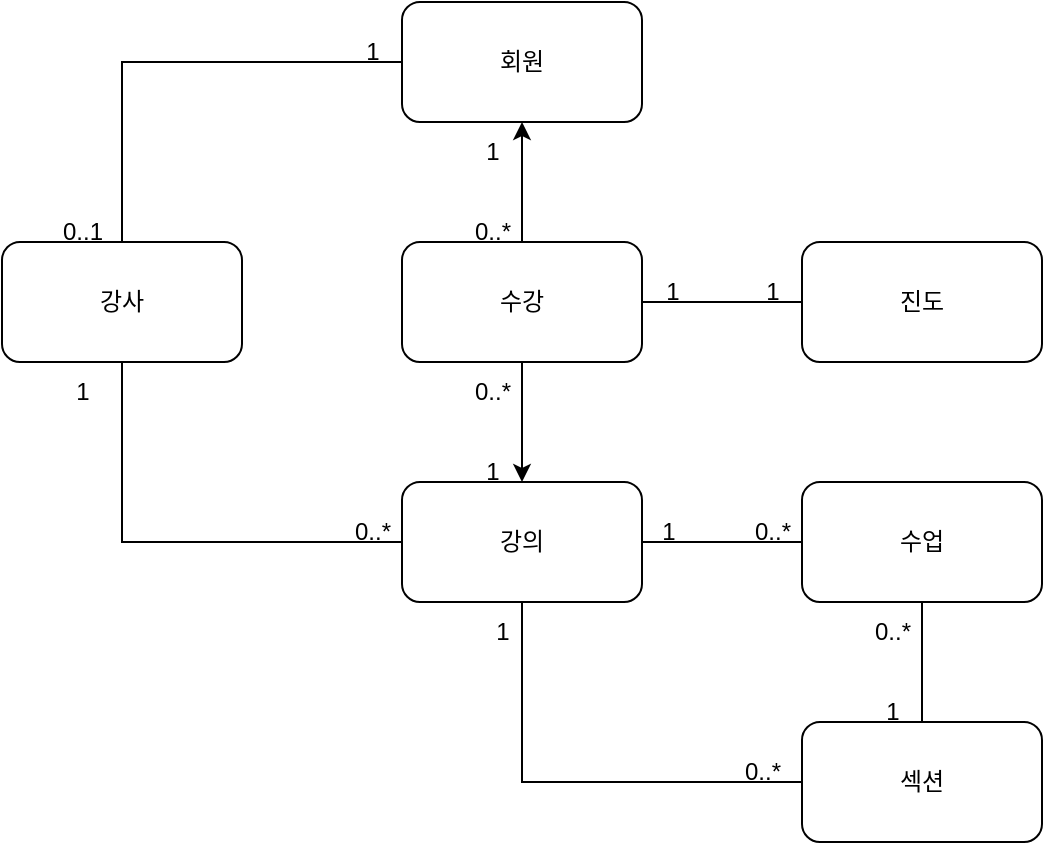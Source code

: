 <mxfile version="27.0.9">
  <diagram name="페이지-1" id="JiT0Db4gEodh2Q3KC9Sa">
    <mxGraphModel dx="1426" dy="1009" grid="0" gridSize="10" guides="1" tooltips="1" connect="1" arrows="1" fold="1" page="1" pageScale="1" pageWidth="827" pageHeight="1169" math="0" shadow="0">
      <root>
        <mxCell id="0" />
        <mxCell id="1" parent="0" />
        <mxCell id="Lsn-hcHkTV1FMxiJ7F5y-9" style="edgeStyle=orthogonalEdgeStyle;rounded=0;orthogonalLoop=1;jettySize=auto;html=1;exitX=0.5;exitY=0;exitDx=0;exitDy=0;entryX=0;entryY=0.5;entryDx=0;entryDy=0;endArrow=none;startFill=0;" edge="1" parent="1" source="CRvCpbC6cZK5c_ytrwtu-1" target="Lsn-hcHkTV1FMxiJ7F5y-2">
          <mxGeometry relative="1" as="geometry" />
        </mxCell>
        <mxCell id="CRvCpbC6cZK5c_ytrwtu-1" value="강사" style="rounded=1;whiteSpace=wrap;html=1;" parent="1" vertex="1">
          <mxGeometry x="120" y="360" width="120" height="60" as="geometry" />
        </mxCell>
        <mxCell id="Lsn-hcHkTV1FMxiJ7F5y-15" style="edgeStyle=orthogonalEdgeStyle;rounded=0;orthogonalLoop=1;jettySize=auto;html=1;exitX=0.5;exitY=0;exitDx=0;exitDy=0;entryX=0.5;entryY=1;entryDx=0;entryDy=0;" edge="1" parent="1" source="Lsn-hcHkTV1FMxiJ7F5y-1" target="Lsn-hcHkTV1FMxiJ7F5y-2">
          <mxGeometry relative="1" as="geometry" />
        </mxCell>
        <mxCell id="Lsn-hcHkTV1FMxiJ7F5y-16" style="edgeStyle=orthogonalEdgeStyle;rounded=0;orthogonalLoop=1;jettySize=auto;html=1;exitX=0.5;exitY=1;exitDx=0;exitDy=0;entryX=0.5;entryY=0;entryDx=0;entryDy=0;" edge="1" parent="1" source="Lsn-hcHkTV1FMxiJ7F5y-1" target="Lsn-hcHkTV1FMxiJ7F5y-3">
          <mxGeometry relative="1" as="geometry" />
        </mxCell>
        <mxCell id="Lsn-hcHkTV1FMxiJ7F5y-1" value="수강" style="rounded=1;whiteSpace=wrap;html=1;" vertex="1" parent="1">
          <mxGeometry x="320" y="360" width="120" height="60" as="geometry" />
        </mxCell>
        <mxCell id="Lsn-hcHkTV1FMxiJ7F5y-2" value="회원" style="rounded=1;whiteSpace=wrap;html=1;" vertex="1" parent="1">
          <mxGeometry x="320" y="240" width="120" height="60" as="geometry" />
        </mxCell>
        <mxCell id="Lsn-hcHkTV1FMxiJ7F5y-3" value="강의" style="rounded=1;whiteSpace=wrap;html=1;" vertex="1" parent="1">
          <mxGeometry x="320" y="480" width="120" height="60" as="geometry" />
        </mxCell>
        <mxCell id="Lsn-hcHkTV1FMxiJ7F5y-4" value="진도" style="rounded=1;whiteSpace=wrap;html=1;" vertex="1" parent="1">
          <mxGeometry x="520" y="360" width="120" height="60" as="geometry" />
        </mxCell>
        <mxCell id="Lsn-hcHkTV1FMxiJ7F5y-6" value="수업" style="rounded=1;whiteSpace=wrap;html=1;" vertex="1" parent="1">
          <mxGeometry x="520" y="480" width="120" height="60" as="geometry" />
        </mxCell>
        <mxCell id="Lsn-hcHkTV1FMxiJ7F5y-7" value="섹션" style="rounded=1;whiteSpace=wrap;html=1;" vertex="1" parent="1">
          <mxGeometry x="520" y="600" width="120" height="60" as="geometry" />
        </mxCell>
        <mxCell id="Lsn-hcHkTV1FMxiJ7F5y-10" style="edgeStyle=orthogonalEdgeStyle;rounded=0;orthogonalLoop=1;jettySize=auto;html=1;exitX=0.5;exitY=1;exitDx=0;exitDy=0;entryX=0;entryY=0.5;entryDx=0;entryDy=0;endArrow=none;startFill=0;" edge="1" parent="1" source="CRvCpbC6cZK5c_ytrwtu-1" target="Lsn-hcHkTV1FMxiJ7F5y-3">
          <mxGeometry relative="1" as="geometry">
            <mxPoint x="200" y="450" as="sourcePoint" />
            <mxPoint x="340" y="360" as="targetPoint" />
          </mxGeometry>
        </mxCell>
        <mxCell id="Lsn-hcHkTV1FMxiJ7F5y-11" style="edgeStyle=orthogonalEdgeStyle;rounded=0;orthogonalLoop=1;jettySize=auto;html=1;exitX=0.5;exitY=1;exitDx=0;exitDy=0;entryX=0;entryY=0.5;entryDx=0;entryDy=0;endArrow=none;startFill=0;" edge="1" parent="1" source="Lsn-hcHkTV1FMxiJ7F5y-3" target="Lsn-hcHkTV1FMxiJ7F5y-7">
          <mxGeometry relative="1" as="geometry">
            <mxPoint x="340" y="520" as="sourcePoint" />
            <mxPoint x="480" y="610" as="targetPoint" />
          </mxGeometry>
        </mxCell>
        <mxCell id="Lsn-hcHkTV1FMxiJ7F5y-12" style="edgeStyle=orthogonalEdgeStyle;rounded=0;orthogonalLoop=1;jettySize=auto;html=1;exitX=1;exitY=0.5;exitDx=0;exitDy=0;entryX=0;entryY=0.5;entryDx=0;entryDy=0;endArrow=none;startFill=0;" edge="1" parent="1" source="Lsn-hcHkTV1FMxiJ7F5y-3" target="Lsn-hcHkTV1FMxiJ7F5y-6">
          <mxGeometry relative="1" as="geometry">
            <mxPoint x="500" y="530" as="sourcePoint" />
            <mxPoint x="640" y="620" as="targetPoint" />
          </mxGeometry>
        </mxCell>
        <mxCell id="Lsn-hcHkTV1FMxiJ7F5y-13" style="edgeStyle=orthogonalEdgeStyle;rounded=0;orthogonalLoop=1;jettySize=auto;html=1;exitX=0.5;exitY=1;exitDx=0;exitDy=0;entryX=0.5;entryY=0;entryDx=0;entryDy=0;endArrow=none;startFill=0;" edge="1" parent="1" source="Lsn-hcHkTV1FMxiJ7F5y-6" target="Lsn-hcHkTV1FMxiJ7F5y-7">
          <mxGeometry relative="1" as="geometry">
            <mxPoint x="530" y="530" as="sourcePoint" />
            <mxPoint x="610" y="530" as="targetPoint" />
          </mxGeometry>
        </mxCell>
        <mxCell id="Lsn-hcHkTV1FMxiJ7F5y-14" style="edgeStyle=orthogonalEdgeStyle;rounded=0;orthogonalLoop=1;jettySize=auto;html=1;exitX=1;exitY=0.5;exitDx=0;exitDy=0;entryX=0;entryY=0.5;entryDx=0;entryDy=0;endArrow=none;startFill=0;" edge="1" parent="1" source="Lsn-hcHkTV1FMxiJ7F5y-1" target="Lsn-hcHkTV1FMxiJ7F5y-4">
          <mxGeometry relative="1" as="geometry">
            <mxPoint x="510" y="440" as="sourcePoint" />
            <mxPoint x="590" y="440" as="targetPoint" />
          </mxGeometry>
        </mxCell>
        <mxCell id="Lsn-hcHkTV1FMxiJ7F5y-17" value="1" style="text;html=1;align=center;verticalAlign=middle;resizable=0;points=[];autosize=1;strokeColor=none;fillColor=none;" vertex="1" parent="1">
          <mxGeometry x="290" y="250" width="30" height="30" as="geometry" />
        </mxCell>
        <mxCell id="Lsn-hcHkTV1FMxiJ7F5y-18" value="0..1" style="text;html=1;align=center;verticalAlign=middle;resizable=0;points=[];autosize=1;strokeColor=none;fillColor=none;" vertex="1" parent="1">
          <mxGeometry x="140" y="340" width="40" height="30" as="geometry" />
        </mxCell>
        <mxCell id="Lsn-hcHkTV1FMxiJ7F5y-19" value="0..*" style="text;html=1;align=center;verticalAlign=middle;resizable=0;points=[];autosize=1;strokeColor=none;fillColor=none;" vertex="1" parent="1">
          <mxGeometry x="345" y="340" width="40" height="30" as="geometry" />
        </mxCell>
        <mxCell id="Lsn-hcHkTV1FMxiJ7F5y-20" value="0..*" style="text;html=1;align=center;verticalAlign=middle;resizable=0;points=[];autosize=1;strokeColor=none;fillColor=none;" vertex="1" parent="1">
          <mxGeometry x="345" y="420" width="40" height="30" as="geometry" />
        </mxCell>
        <mxCell id="Lsn-hcHkTV1FMxiJ7F5y-21" value="1" style="text;html=1;align=center;verticalAlign=middle;resizable=0;points=[];autosize=1;strokeColor=none;fillColor=none;" vertex="1" parent="1">
          <mxGeometry x="350" y="300" width="30" height="30" as="geometry" />
        </mxCell>
        <mxCell id="Lsn-hcHkTV1FMxiJ7F5y-22" value="1" style="text;html=1;align=center;verticalAlign=middle;resizable=0;points=[];autosize=1;strokeColor=none;fillColor=none;" vertex="1" parent="1">
          <mxGeometry x="350" y="460" width="30" height="30" as="geometry" />
        </mxCell>
        <mxCell id="Lsn-hcHkTV1FMxiJ7F5y-23" value="1" style="text;html=1;align=center;verticalAlign=middle;resizable=0;points=[];autosize=1;strokeColor=none;fillColor=none;" vertex="1" parent="1">
          <mxGeometry x="145" y="420" width="30" height="30" as="geometry" />
        </mxCell>
        <mxCell id="Lsn-hcHkTV1FMxiJ7F5y-26" value="0..*" style="text;html=1;align=center;verticalAlign=middle;resizable=0;points=[];autosize=1;strokeColor=none;fillColor=none;" vertex="1" parent="1">
          <mxGeometry x="285" y="490" width="40" height="30" as="geometry" />
        </mxCell>
        <mxCell id="Lsn-hcHkTV1FMxiJ7F5y-27" value="1" style="text;html=1;align=center;verticalAlign=middle;resizable=0;points=[];autosize=1;strokeColor=none;fillColor=none;" vertex="1" parent="1">
          <mxGeometry x="440" y="370" width="30" height="30" as="geometry" />
        </mxCell>
        <mxCell id="Lsn-hcHkTV1FMxiJ7F5y-28" value="1" style="text;html=1;align=center;verticalAlign=middle;resizable=0;points=[];autosize=1;strokeColor=none;fillColor=none;" vertex="1" parent="1">
          <mxGeometry x="490" y="370" width="30" height="30" as="geometry" />
        </mxCell>
        <mxCell id="Lsn-hcHkTV1FMxiJ7F5y-29" value="1" style="text;html=1;align=center;verticalAlign=middle;resizable=0;points=[];autosize=1;strokeColor=none;fillColor=none;" vertex="1" parent="1">
          <mxGeometry x="438" y="490" width="30" height="30" as="geometry" />
        </mxCell>
        <mxCell id="Lsn-hcHkTV1FMxiJ7F5y-30" value="1" style="text;html=1;align=center;verticalAlign=middle;resizable=0;points=[];autosize=1;strokeColor=none;fillColor=none;" vertex="1" parent="1">
          <mxGeometry x="550" y="580" width="30" height="30" as="geometry" />
        </mxCell>
        <mxCell id="Lsn-hcHkTV1FMxiJ7F5y-31" value="0..*" style="text;html=1;align=center;verticalAlign=middle;resizable=0;points=[];autosize=1;strokeColor=none;fillColor=none;" vertex="1" parent="1">
          <mxGeometry x="485" y="490" width="40" height="30" as="geometry" />
        </mxCell>
        <mxCell id="Lsn-hcHkTV1FMxiJ7F5y-32" value="0..*" style="text;html=1;align=center;verticalAlign=middle;resizable=0;points=[];autosize=1;strokeColor=none;fillColor=none;" vertex="1" parent="1">
          <mxGeometry x="480" y="610" width="40" height="30" as="geometry" />
        </mxCell>
        <mxCell id="Lsn-hcHkTV1FMxiJ7F5y-33" value="1" style="text;html=1;align=center;verticalAlign=middle;resizable=0;points=[];autosize=1;strokeColor=none;fillColor=none;" vertex="1" parent="1">
          <mxGeometry x="355" y="540" width="30" height="30" as="geometry" />
        </mxCell>
        <mxCell id="Lsn-hcHkTV1FMxiJ7F5y-34" value="0..*" style="text;html=1;align=center;verticalAlign=middle;resizable=0;points=[];autosize=1;strokeColor=none;fillColor=none;" vertex="1" parent="1">
          <mxGeometry x="545" y="540" width="40" height="30" as="geometry" />
        </mxCell>
      </root>
    </mxGraphModel>
  </diagram>
</mxfile>

